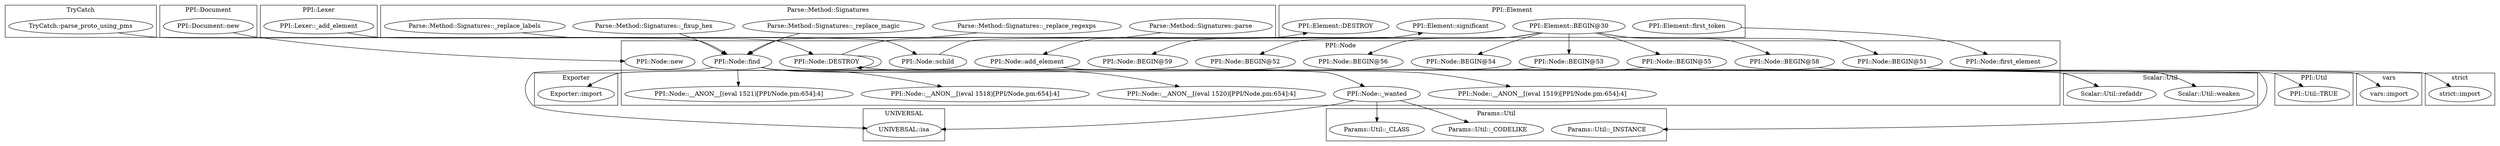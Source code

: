 digraph {
graph [overlap=false]
subgraph cluster_TryCatch {
	label="TryCatch";
	"TryCatch::parse_proto_using_pms";
}
subgraph cluster_Scalar_Util {
	label="Scalar::Util";
	"Scalar::Util::refaddr";
	"Scalar::Util::weaken";
}
subgraph cluster_PPI_Document {
	label="PPI::Document";
	"PPI::Document::new";
}
subgraph cluster_UNIVERSAL {
	label="UNIVERSAL";
	"UNIVERSAL::isa";
}
subgraph cluster_PPI_Lexer {
	label="PPI::Lexer";
	"PPI::Lexer::_add_element";
}
subgraph cluster_Parse_Method_Signatures {
	label="Parse::Method::Signatures";
	"Parse::Method::Signatures::_replace_regexps";
	"Parse::Method::Signatures::_replace_magic";
	"Parse::Method::Signatures::_fixup_hex";
	"Parse::Method::Signatures::_replace_labels";
	"Parse::Method::Signatures::parse";
}
subgraph cluster_PPI_Element {
	label="PPI::Element";
	"PPI::Element::first_token";
	"PPI::Element::DESTROY";
	"PPI::Element::BEGIN@30";
	"PPI::Element::significant";
}
subgraph cluster_Exporter {
	label="Exporter";
	"Exporter::import";
}
subgraph cluster_Params_Util {
	label="Params::Util";
	"Params::Util::_CODELIKE";
	"Params::Util::_CLASS";
	"Params::Util::_INSTANCE";
}
subgraph cluster_PPI_Node {
	label="PPI::Node";
	"PPI::Node::BEGIN@55";
	"PPI::Node::BEGIN@54";
	"PPI::Node::__ANON__[(eval 1519)[PPI/Node.pm:654]:4]";
	"PPI::Node::BEGIN@56";
	"PPI::Node::__ANON__[(eval 1521)[PPI/Node.pm:654]:4]";
	"PPI::Node::find";
	"PPI::Node::schild";
	"PPI::Node::__ANON__[(eval 1518)[PPI/Node.pm:654]:4]";
	"PPI::Node::__ANON__[(eval 1520)[PPI/Node.pm:654]:4]";
	"PPI::Node::BEGIN@52";
	"PPI::Node::new";
	"PPI::Node::BEGIN@59";
	"PPI::Node::add_element";
	"PPI::Node::BEGIN@53";
	"PPI::Node::BEGIN@58";
	"PPI::Node::_wanted";
	"PPI::Node::first_element";
	"PPI::Node::DESTROY";
	"PPI::Node::BEGIN@51";
}
subgraph cluster_PPI_Util {
	label="PPI::Util";
	"PPI::Util::TRUE";
}
subgraph cluster_vars {
	label="vars";
	"vars::import";
}
subgraph cluster_strict {
	label="strict";
	"strict::import";
}
"PPI::Node::find" -> "PPI::Node::__ANON__[(eval 1520)[PPI/Node.pm:654]:4]";
"PPI::Document::new" -> "PPI::Node::new";
"PPI::Element::BEGIN@30" -> "PPI::Node::BEGIN@53";
"PPI::Node::add_element" -> "Params::Util::_INSTANCE";
"PPI::Lexer::_add_element" -> "PPI::Node::schild";
"PPI::Element::BEGIN@30" -> "PPI::Node::BEGIN@59";
"PPI::Node::BEGIN@51" -> "strict::import";
"Parse::Method::Signatures::_replace_regexps" -> "PPI::Node::find";
"Parse::Method::Signatures::_fixup_hex" -> "PPI::Node::find";
"Parse::Method::Signatures::_replace_magic" -> "PPI::Node::find";
"Parse::Method::Signatures::_replace_labels" -> "PPI::Node::find";
"PPI::Node::DESTROY" -> "PPI::Node::DESTROY";
"TryCatch::parse_proto_using_pms" -> "PPI::Node::DESTROY";
"PPI::Node::add_element" -> "PPI::Util::TRUE";
"PPI::Element::BEGIN@30" -> "PPI::Node::BEGIN@56";
"PPI::Element::BEGIN@30" -> "PPI::Node::BEGIN@54";
"PPI::Node::BEGIN@53" -> "Exporter::import";
"PPI::Node::BEGIN@55" -> "Exporter::import";
"PPI::Node::_wanted" -> "Params::Util::_CODELIKE";
"PPI::Node::BEGIN@58" -> "vars::import";
"PPI::Node::schild" -> "PPI::Element::significant";
"PPI::Element::BEGIN@30" -> "PPI::Node::BEGIN@51";
"PPI::Node::find" -> "PPI::Node::__ANON__[(eval 1518)[PPI/Node.pm:654]:4]";
"PPI::Node::add_element" -> "Scalar::Util::weaken";
"PPI::Node::find" -> "UNIVERSAL::isa";
"PPI::Node::_wanted" -> "UNIVERSAL::isa";
"PPI::Node::find" -> "PPI::Node::__ANON__[(eval 1519)[PPI/Node.pm:654]:4]";
"Parse::Method::Signatures::parse" -> "PPI::Node::add_element";
"PPI::Element::BEGIN@30" -> "PPI::Node::BEGIN@58";
"PPI::Element::BEGIN@30" -> "PPI::Node::BEGIN@52";
"PPI::Element::first_token" -> "PPI::Node::first_element";
"PPI::Node::find" -> "PPI::Node::_wanted";
"PPI::Node::_wanted" -> "Params::Util::_CLASS";
"PPI::Node::add_element" -> "Scalar::Util::refaddr";
"PPI::Node::DESTROY" -> "Scalar::Util::refaddr";
"PPI::Node::find" -> "PPI::Node::__ANON__[(eval 1521)[PPI/Node.pm:654]:4]";
"PPI::Element::BEGIN@30" -> "PPI::Node::BEGIN@55";
"PPI::Node::DESTROY" -> "PPI::Element::DESTROY";
}
